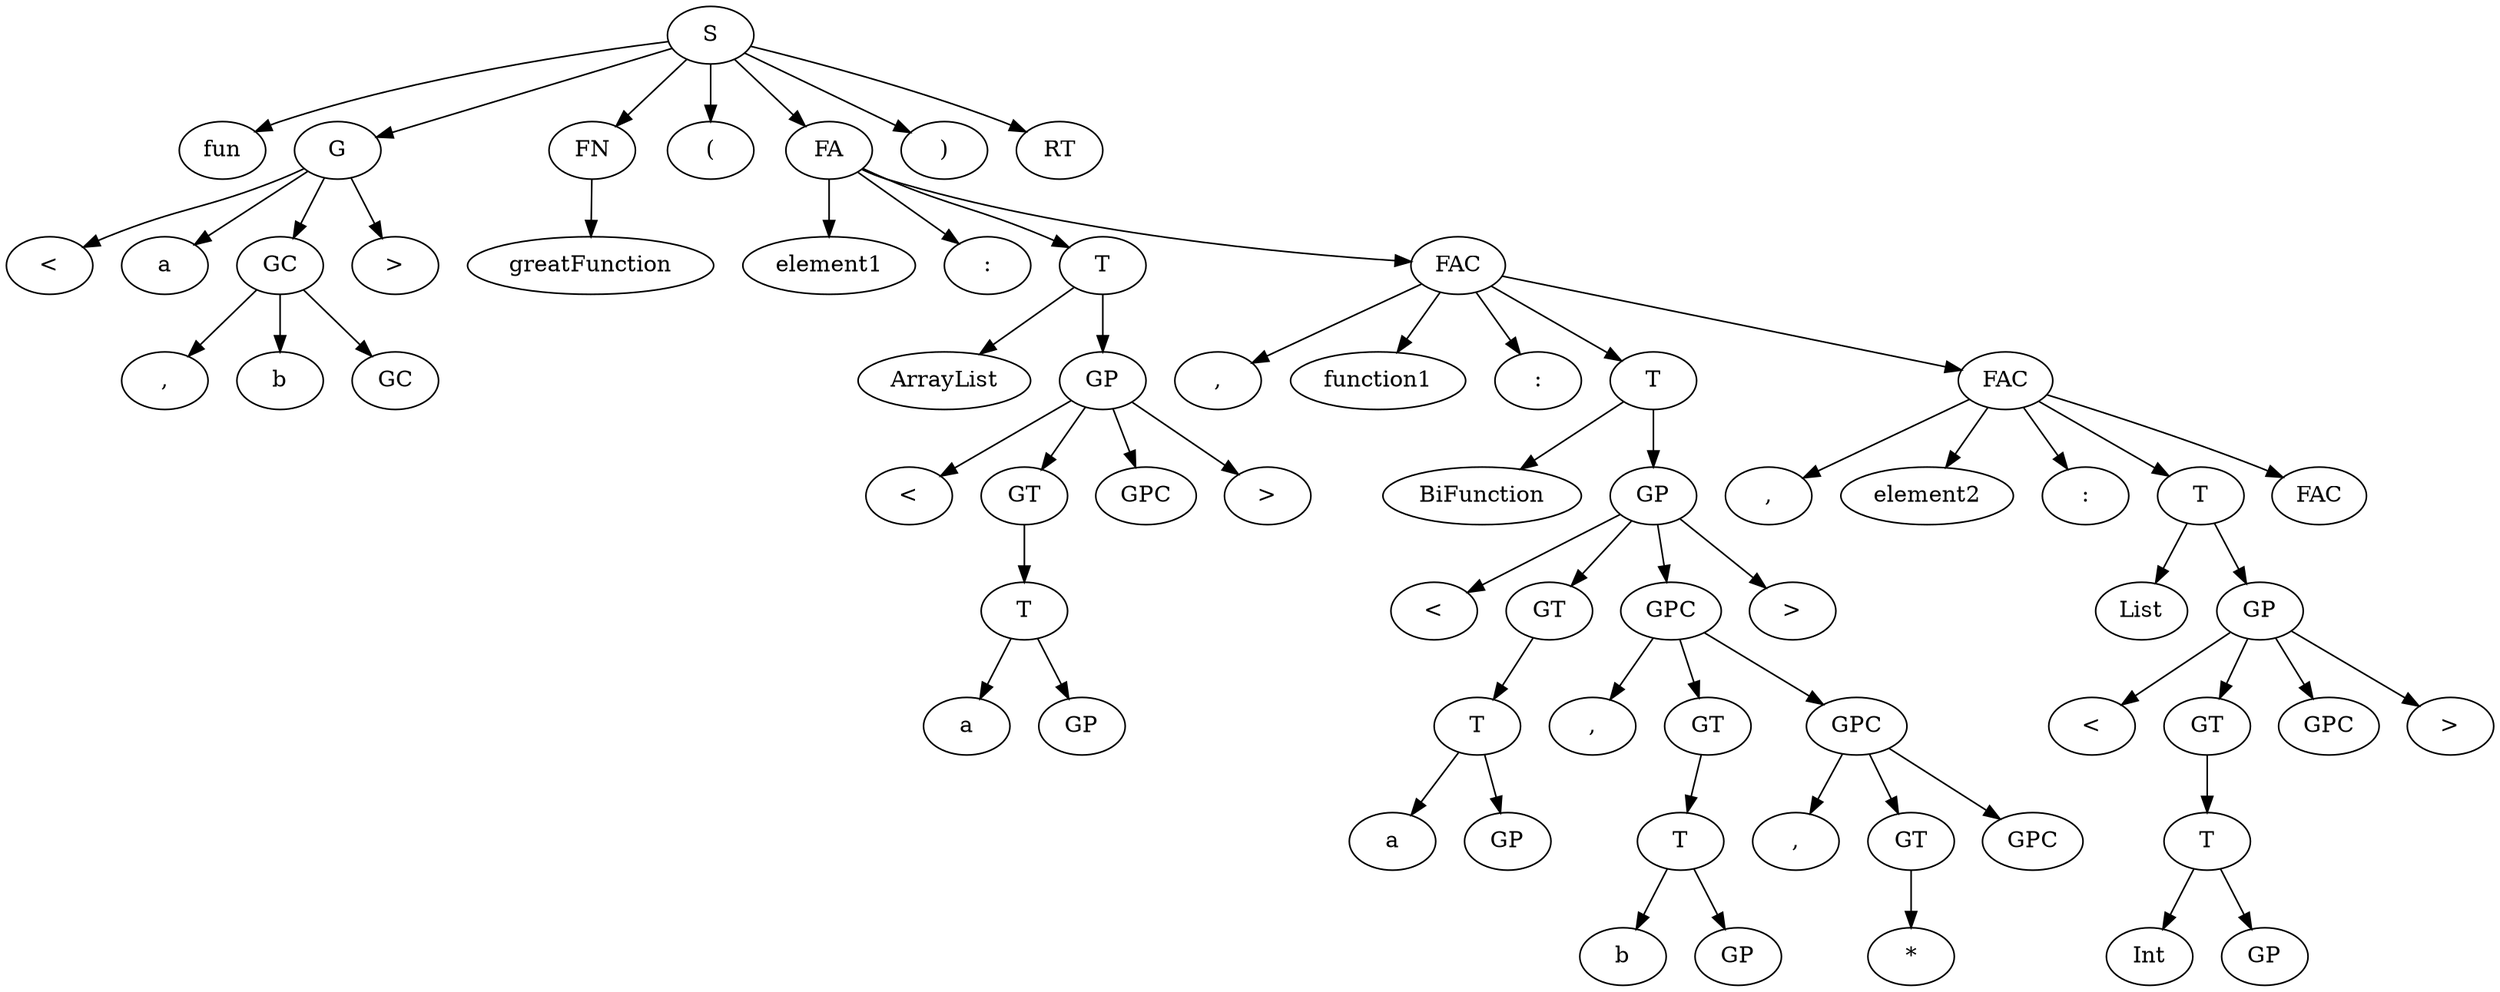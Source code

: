 digraph ParserResult {
"S_177" [label="S"]
"fun_174" [label="fun"]
"S_177"->"fun_174";
"fun_174" [label="fun"]
"G_118" [label="G"]
"S_177"->"G_118";
"G_118" [label="G"]
"<_115" [label="<"]
"G_118"->"<_115";
"<_115" [label="<"]
"a_116" [label="a"]
"G_118"->"a_116";
"a_116" [label="a"]
"GC_114" [label="GC"]
"G_118"->"GC_114";
"GC_114" [label="GC"]
",_112" [label=","]
"GC_114"->",_112";
",_112" [label=","]
"b_113" [label="b"]
"GC_114"->"b_113";
"b_113" [label="b"]
"GC_111" [label="GC"]
"GC_114"->"GC_111";
"GC_111" [label="GC"]
">_117" [label=">"]
"G_118"->">_117";
">_117" [label=">"]
"FN_120" [label="FN"]
"S_177"->"FN_120";
"FN_120" [label="FN"]
"greatFunction_119" [label="greatFunction"]
"FN_120"->"greatFunction_119";
"greatFunction_119" [label="greatFunction"]
"(_175" [label="("]
"S_177"->"(_175";
"(_175" [label="("]
"FA_172" [label="FA"]
"S_177"->"FA_172";
"FA_172" [label="FA"]
"element1_170" [label="element1"]
"FA_172"->"element1_170";
"element1_170" [label="element1"]
":_171" [label=":"]
"FA_172"->":_171";
":_171" [label=":"]
"T_130" [label="T"]
"FA_172"->"T_130";
"T_130" [label="T"]
"ArrayList_129" [label="ArrayList"]
"T_130"->"ArrayList_129";
"ArrayList_129" [label="ArrayList"]
"GP_128" [label="GP"]
"T_130"->"GP_128";
"GP_128" [label="GP"]
"<_126" [label="<"]
"GP_128"->"<_126";
"<_126" [label="<"]
"GT_124" [label="GT"]
"GP_128"->"GT_124";
"GT_124" [label="GT"]
"T_123" [label="T"]
"GT_124"->"T_123";
"T_123" [label="T"]
"a_122" [label="a"]
"T_123"->"a_122";
"a_122" [label="a"]
"GP_121" [label="GP"]
"T_123"->"GP_121";
"GP_121" [label="GP"]
"GPC_125" [label="GPC"]
"GP_128"->"GPC_125";
"GPC_125" [label="GPC"]
">_127" [label=">"]
"GP_128"->">_127";
">_127" [label=">"]
"FAC_169" [label="FAC"]
"FA_172"->"FAC_169";
"FAC_169" [label="FAC"]
",_166" [label=","]
"FAC_169"->",_166";
",_166" [label=","]
"function1_167" [label="function1"]
"FAC_169"->"function1_167";
"function1_167" [label="function1"]
":_168" [label=":"]
"FAC_169"->":_168";
":_168" [label=":"]
"T_150" [label="T"]
"FAC_169"->"T_150";
"T_150" [label="T"]
"BiFunction_149" [label="BiFunction"]
"T_150"->"BiFunction_149";
"BiFunction_149" [label="BiFunction"]
"GP_148" [label="GP"]
"T_150"->"GP_148";
"GP_148" [label="GP"]
"<_146" [label="<"]
"GP_148"->"<_146";
"<_146" [label="<"]
"GT_134" [label="GT"]
"GP_148"->"GT_134";
"GT_134" [label="GT"]
"T_133" [label="T"]
"GT_134"->"T_133";
"T_133" [label="T"]
"a_132" [label="a"]
"T_133"->"a_132";
"a_132" [label="a"]
"GP_131" [label="GP"]
"T_133"->"GP_131";
"GP_131" [label="GP"]
"GPC_145" [label="GPC"]
"GP_148"->"GPC_145";
"GPC_145" [label="GPC"]
",_144" [label=","]
"GPC_145"->",_144";
",_144" [label=","]
"GT_138" [label="GT"]
"GPC_145"->"GT_138";
"GT_138" [label="GT"]
"T_137" [label="T"]
"GT_138"->"T_137";
"T_137" [label="T"]
"b_136" [label="b"]
"T_137"->"b_136";
"b_136" [label="b"]
"GP_135" [label="GP"]
"T_137"->"GP_135";
"GP_135" [label="GP"]
"GPC_143" [label="GPC"]
"GPC_145"->"GPC_143";
"GPC_143" [label="GPC"]
",_142" [label=","]
"GPC_143"->",_142";
",_142" [label=","]
"GT_140" [label="GT"]
"GPC_143"->"GT_140";
"GT_140" [label="GT"]
"*_139" [label="*"]
"GT_140"->"*_139";
"*_139" [label="*"]
"GPC_141" [label="GPC"]
"GPC_143"->"GPC_141";
"GPC_141" [label="GPC"]
">_147" [label=">"]
"GP_148"->">_147";
">_147" [label=">"]
"FAC_165" [label="FAC"]
"FAC_169"->"FAC_165";
"FAC_165" [label="FAC"]
",_162" [label=","]
"FAC_165"->",_162";
",_162" [label=","]
"element2_163" [label="element2"]
"FAC_165"->"element2_163";
"element2_163" [label="element2"]
":_164" [label=":"]
"FAC_165"->":_164";
":_164" [label=":"]
"T_160" [label="T"]
"FAC_165"->"T_160";
"T_160" [label="T"]
"List_159" [label="List"]
"T_160"->"List_159";
"List_159" [label="List"]
"GP_158" [label="GP"]
"T_160"->"GP_158";
"GP_158" [label="GP"]
"<_156" [label="<"]
"GP_158"->"<_156";
"<_156" [label="<"]
"GT_154" [label="GT"]
"GP_158"->"GT_154";
"GT_154" [label="GT"]
"T_153" [label="T"]
"GT_154"->"T_153";
"T_153" [label="T"]
"Int_152" [label="Int"]
"T_153"->"Int_152";
"Int_152" [label="Int"]
"GP_151" [label="GP"]
"T_153"->"GP_151";
"GP_151" [label="GP"]
"GPC_155" [label="GPC"]
"GP_158"->"GPC_155";
"GPC_155" [label="GPC"]
">_157" [label=">"]
"GP_158"->">_157";
">_157" [label=">"]
"FAC_161" [label="FAC"]
"FAC_165"->"FAC_161";
"FAC_161" [label="FAC"]
")_176" [label=")"]
"S_177"->")_176";
")_176" [label=")"]
"RT_173" [label="RT"]
"S_177"->"RT_173";
"RT_173" [label="RT"]
}